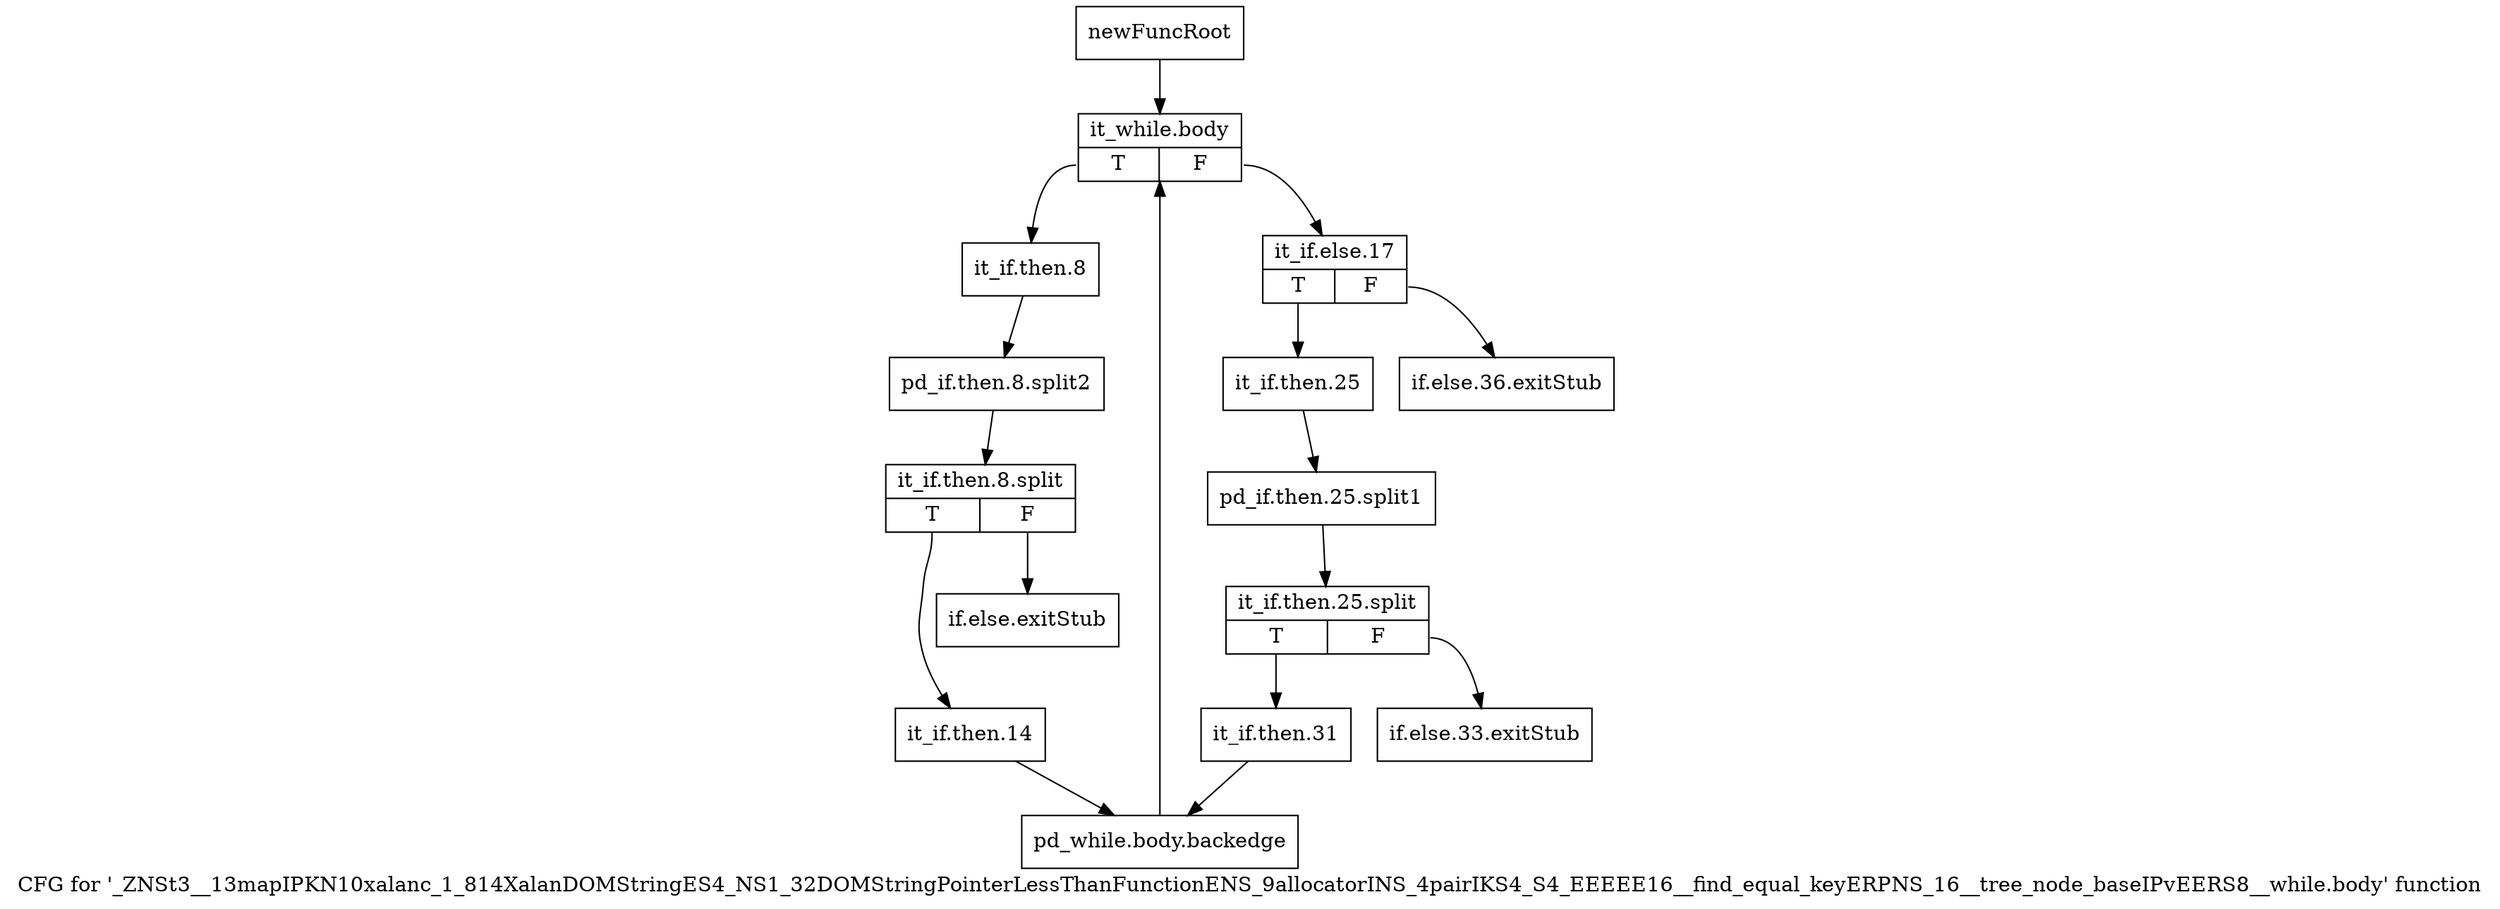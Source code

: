 digraph "CFG for '_ZNSt3__13mapIPKN10xalanc_1_814XalanDOMStringES4_NS1_32DOMStringPointerLessThanFunctionENS_9allocatorINS_4pairIKS4_S4_EEEEE16__find_equal_keyERPNS_16__tree_node_baseIPvEERS8__while.body' function" {
	label="CFG for '_ZNSt3__13mapIPKN10xalanc_1_814XalanDOMStringES4_NS1_32DOMStringPointerLessThanFunctionENS_9allocatorINS_4pairIKS4_S4_EEEEE16__find_equal_keyERPNS_16__tree_node_baseIPvEERS8__while.body' function";

	Node0x9f71f40 [shape=record,label="{newFuncRoot}"];
	Node0x9f71f40 -> Node0x9f79390;
	Node0x9f792a0 [shape=record,label="{if.else.36.exitStub}"];
	Node0x9f792f0 [shape=record,label="{if.else.33.exitStub}"];
	Node0x9f79340 [shape=record,label="{if.else.exitStub}"];
	Node0x9f79390 [shape=record,label="{it_while.body|{<s0>T|<s1>F}}"];
	Node0x9f79390:s0 -> Node0x9f794d0;
	Node0x9f79390:s1 -> Node0x9f793e0;
	Node0x9f793e0 [shape=record,label="{it_if.else.17|{<s0>T|<s1>F}}"];
	Node0x9f793e0:s0 -> Node0x9f79430;
	Node0x9f793e0:s1 -> Node0x9f792a0;
	Node0x9f79430 [shape=record,label="{it_if.then.25}"];
	Node0x9f79430 -> Node0xd0e8590;
	Node0xd0e8590 [shape=record,label="{pd_if.then.25.split1}"];
	Node0xd0e8590 -> Node0xd0e85e0;
	Node0xd0e85e0 [shape=record,label="{it_if.then.25.split|{<s0>T|<s1>F}}"];
	Node0xd0e85e0:s0 -> Node0x9f79480;
	Node0xd0e85e0:s1 -> Node0x9f792f0;
	Node0x9f79480 [shape=record,label="{it_if.then.31}"];
	Node0x9f79480 -> Node0x9f79570;
	Node0x9f794d0 [shape=record,label="{it_if.then.8}"];
	Node0x9f794d0 -> Node0xd0e8400;
	Node0xd0e8400 [shape=record,label="{pd_if.then.8.split2}"];
	Node0xd0e8400 -> Node0xd0e8fe0;
	Node0xd0e8fe0 [shape=record,label="{it_if.then.8.split|{<s0>T|<s1>F}}"];
	Node0xd0e8fe0:s0 -> Node0x9f79520;
	Node0xd0e8fe0:s1 -> Node0x9f79340;
	Node0x9f79520 [shape=record,label="{it_if.then.14}"];
	Node0x9f79520 -> Node0x9f79570;
	Node0x9f79570 [shape=record,label="{pd_while.body.backedge}"];
	Node0x9f79570 -> Node0x9f79390;
}
